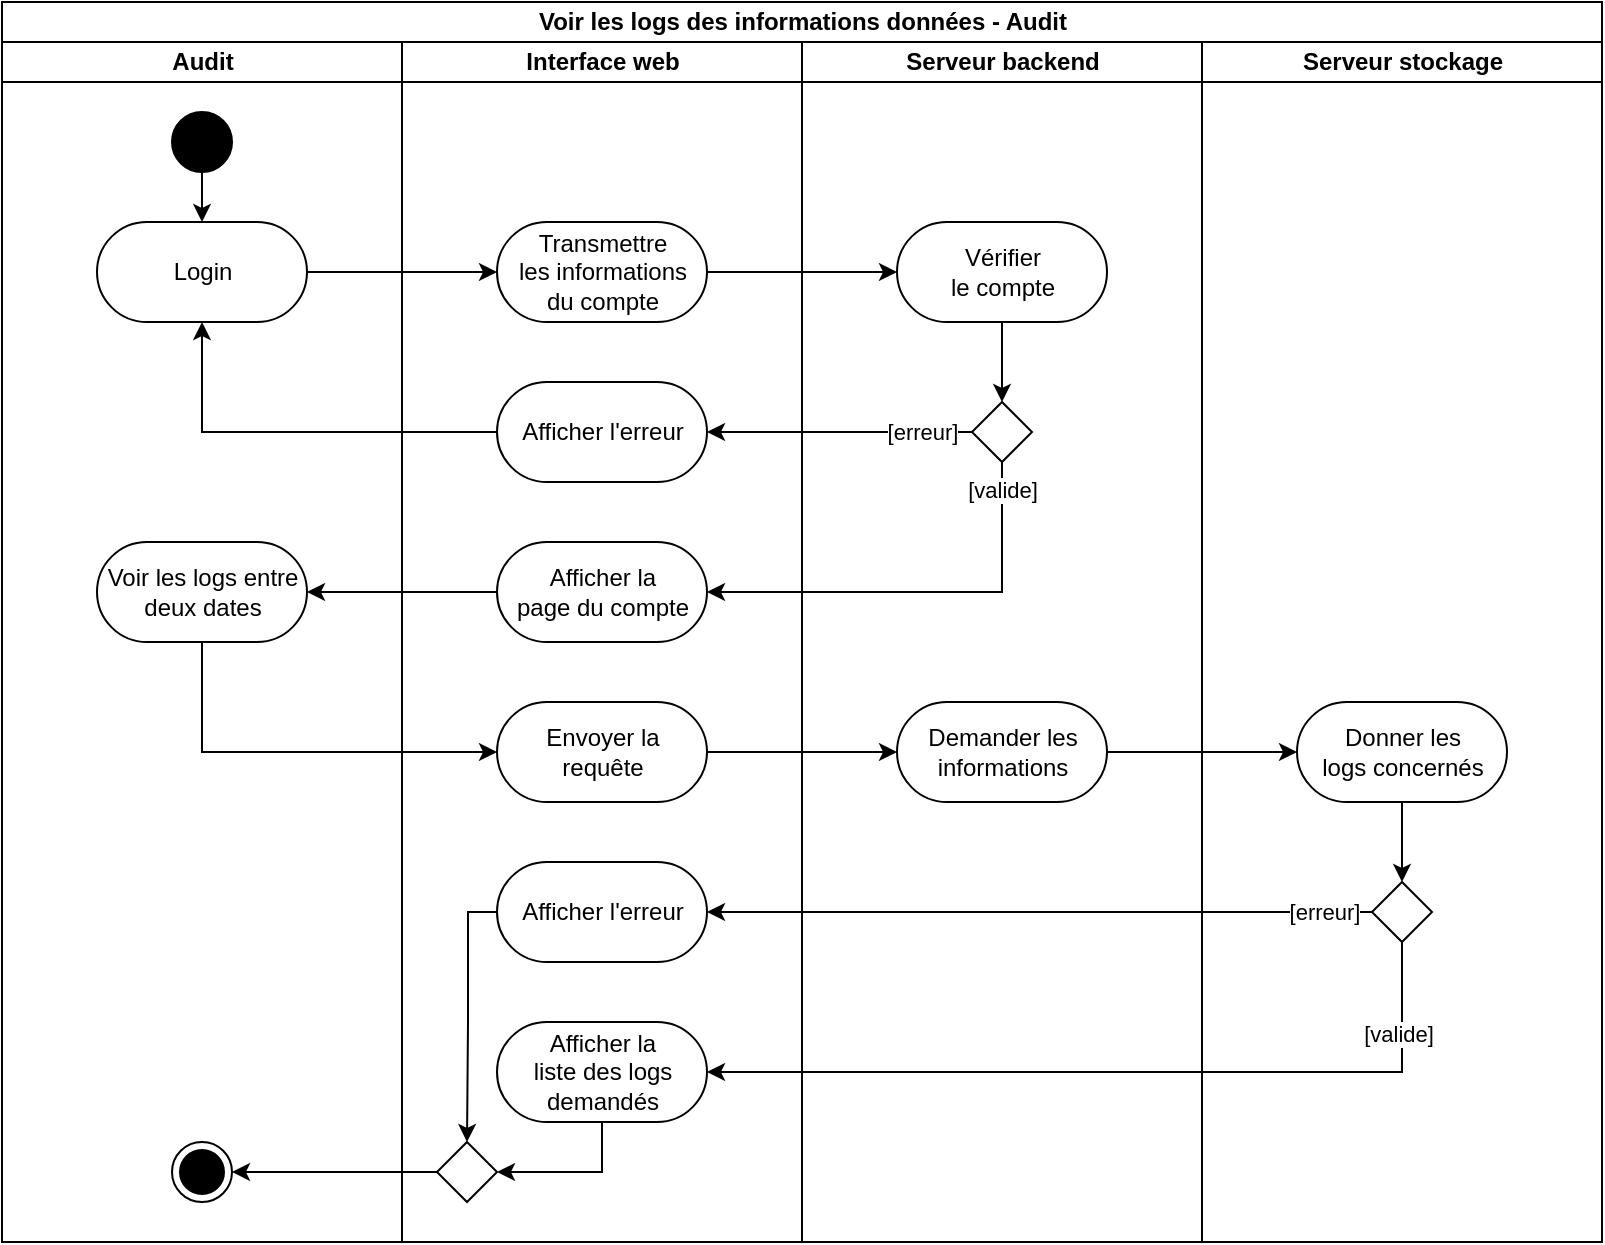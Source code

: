 <mxfile version="20.6.0" type="device"><diagram id="prtHgNgQTEPvFCAcTncT" name="Page-1"><mxGraphModel dx="193" dy="-58" grid="1" gridSize="10" guides="1" tooltips="1" connect="1" arrows="1" fold="1" page="1" pageScale="1" pageWidth="827" pageHeight="1169" math="0" shadow="0"><root><mxCell id="0"/><mxCell id="1" parent="0"/><mxCell id="2dwwMPBNpz7O7Alznm1B-199" value="Voir les logs des informations données - Audit" style="swimlane;html=1;childLayout=stackLayout;resizeParent=1;resizeParentMax=0;horizontal=1;startSize=20;horizontalStack=1;" parent="1" vertex="1"><mxGeometry x="841" y="1200" width="800" height="620" as="geometry"/></mxCell><mxCell id="2dwwMPBNpz7O7Alznm1B-200" value="Audit" style="swimlane;html=1;startSize=20;horizontal=1;" parent="2dwwMPBNpz7O7Alznm1B-199" vertex="1"><mxGeometry y="20" width="200" height="600" as="geometry"/></mxCell><mxCell id="2dwwMPBNpz7O7Alznm1B-201" style="edgeStyle=orthogonalEdgeStyle;rounded=0;orthogonalLoop=1;jettySize=auto;html=1;" parent="2dwwMPBNpz7O7Alznm1B-200" source="2dwwMPBNpz7O7Alznm1B-202" target="2dwwMPBNpz7O7Alznm1B-203" edge="1"><mxGeometry relative="1" as="geometry"/></mxCell><mxCell id="2dwwMPBNpz7O7Alznm1B-202" value="" style="ellipse;fillColor=strokeColor;" parent="2dwwMPBNpz7O7Alznm1B-200" vertex="1"><mxGeometry x="85" y="35" width="30" height="30" as="geometry"/></mxCell><mxCell id="2dwwMPBNpz7O7Alznm1B-203" value="Login" style="html=1;dashed=0;whitespace=wrap;shape=mxgraph.dfd.start" parent="2dwwMPBNpz7O7Alznm1B-200" vertex="1"><mxGeometry x="47.5" y="90" width="105" height="50" as="geometry"/></mxCell><mxCell id="2dwwMPBNpz7O7Alznm1B-204" value="" style="ellipse;html=1;shape=endState;fillColor=strokeColor;" parent="2dwwMPBNpz7O7Alznm1B-200" vertex="1"><mxGeometry x="85" y="550" width="30" height="30" as="geometry"/></mxCell><mxCell id="2dwwMPBNpz7O7Alznm1B-262" value="Voir les logs entre&lt;br&gt;deux dates" style="html=1;dashed=0;whitespace=wrap;shape=mxgraph.dfd.start" parent="2dwwMPBNpz7O7Alznm1B-200" vertex="1"><mxGeometry x="47.5" y="250" width="105" height="50" as="geometry"/></mxCell><mxCell id="2dwwMPBNpz7O7Alznm1B-205" value="&lt;div&gt;Interface web&lt;/div&gt;" style="swimlane;html=1;startSize=20;horizontal=1;" parent="2dwwMPBNpz7O7Alznm1B-199" vertex="1"><mxGeometry x="200" y="20" width="200" height="600" as="geometry"/></mxCell><mxCell id="2dwwMPBNpz7O7Alznm1B-206" value="Transmettre&lt;br&gt;les informations &lt;br&gt;&lt;div&gt;du compte&lt;/div&gt;" style="html=1;dashed=0;whitespace=wrap;shape=mxgraph.dfd.start" parent="2dwwMPBNpz7O7Alznm1B-205" vertex="1"><mxGeometry x="47.5" y="90" width="105" height="50" as="geometry"/></mxCell><mxCell id="2dwwMPBNpz7O7Alznm1B-208" value="Afficher l'erreur" style="html=1;dashed=0;whitespace=wrap;shape=mxgraph.dfd.start" parent="2dwwMPBNpz7O7Alznm1B-205" vertex="1"><mxGeometry x="47.5" y="170" width="105" height="50" as="geometry"/></mxCell><mxCell id="2dwwMPBNpz7O7Alznm1B-258" value="Afficher la&lt;br&gt;page du compte" style="html=1;dashed=0;whitespace=wrap;shape=mxgraph.dfd.start" parent="2dwwMPBNpz7O7Alznm1B-205" vertex="1"><mxGeometry x="47.5" y="250" width="105" height="50" as="geometry"/></mxCell><mxCell id="2dwwMPBNpz7O7Alznm1B-264" value="Envoyer la&lt;br&gt;requête" style="html=1;dashed=0;whitespace=wrap;shape=mxgraph.dfd.start" parent="2dwwMPBNpz7O7Alznm1B-205" vertex="1"><mxGeometry x="47.5" y="330" width="105" height="50" as="geometry"/></mxCell><mxCell id="2dwwMPBNpz7O7Alznm1B-281" style="edgeStyle=orthogonalEdgeStyle;rounded=0;orthogonalLoop=1;jettySize=auto;html=1;entryX=0.5;entryY=0;entryDx=0;entryDy=0;" parent="2dwwMPBNpz7O7Alznm1B-205" source="2dwwMPBNpz7O7Alznm1B-273" target="2dwwMPBNpz7O7Alznm1B-513" edge="1"><mxGeometry relative="1" as="geometry"><Array as="points"><mxPoint x="33" y="435"/><mxPoint x="33" y="490"/></Array><mxPoint x="20" y="520" as="targetPoint"/></mxGeometry></mxCell><mxCell id="2dwwMPBNpz7O7Alznm1B-273" value="Afficher l'erreur" style="html=1;dashed=0;whitespace=wrap;shape=mxgraph.dfd.start" parent="2dwwMPBNpz7O7Alznm1B-205" vertex="1"><mxGeometry x="47.5" y="410" width="105" height="50" as="geometry"/></mxCell><mxCell id="2dwwMPBNpz7O7Alznm1B-513" value="" style="rhombus;" parent="2dwwMPBNpz7O7Alznm1B-205" vertex="1"><mxGeometry x="17.5" y="550" width="30" height="30" as="geometry"/></mxCell><mxCell id="2dwwMPBNpz7O7Alznm1B-518" style="edgeStyle=orthogonalEdgeStyle;rounded=0;orthogonalLoop=1;jettySize=auto;html=1;entryX=1;entryY=0.5;entryDx=0;entryDy=0;" parent="2dwwMPBNpz7O7Alznm1B-205" source="2dwwMPBNpz7O7Alznm1B-516" target="2dwwMPBNpz7O7Alznm1B-513" edge="1"><mxGeometry relative="1" as="geometry"><Array as="points"><mxPoint x="100" y="565"/></Array></mxGeometry></mxCell><mxCell id="2dwwMPBNpz7O7Alznm1B-516" value="Afficher la &lt;br&gt;liste des logs&lt;br&gt;demandés" style="html=1;dashed=0;whitespace=wrap;shape=mxgraph.dfd.start" parent="2dwwMPBNpz7O7Alznm1B-205" vertex="1"><mxGeometry x="47.5" y="490" width="105" height="50" as="geometry"/></mxCell><mxCell id="2dwwMPBNpz7O7Alznm1B-220" value="&lt;div&gt;Serveur backend&lt;br&gt;&lt;/div&gt;" style="swimlane;html=1;startSize=20;horizontal=1;" parent="2dwwMPBNpz7O7Alznm1B-199" vertex="1"><mxGeometry x="400" y="20" width="200" height="600" as="geometry"/></mxCell><mxCell id="2dwwMPBNpz7O7Alznm1B-221" style="edgeStyle=orthogonalEdgeStyle;rounded=0;orthogonalLoop=1;jettySize=auto;html=1;entryX=0.5;entryY=0;entryDx=0;entryDy=0;" parent="2dwwMPBNpz7O7Alznm1B-220" source="2dwwMPBNpz7O7Alznm1B-222" target="2dwwMPBNpz7O7Alznm1B-225" edge="1"><mxGeometry relative="1" as="geometry"/></mxCell><mxCell id="2dwwMPBNpz7O7Alznm1B-222" value="Vérifier&lt;br&gt;le compte" style="html=1;dashed=0;whitespace=wrap;shape=mxgraph.dfd.start" parent="2dwwMPBNpz7O7Alznm1B-220" vertex="1"><mxGeometry x="47.5" y="90" width="105" height="50" as="geometry"/></mxCell><mxCell id="2dwwMPBNpz7O7Alznm1B-225" value="" style="rhombus;" parent="2dwwMPBNpz7O7Alznm1B-220" vertex="1"><mxGeometry x="85" y="180" width="30" height="30" as="geometry"/></mxCell><mxCell id="2dwwMPBNpz7O7Alznm1B-266" value="Demander les&lt;br&gt;informations" style="html=1;dashed=0;whitespace=wrap;shape=mxgraph.dfd.start" parent="2dwwMPBNpz7O7Alznm1B-220" vertex="1"><mxGeometry x="47.5" y="330" width="105" height="50" as="geometry"/></mxCell><mxCell id="2dwwMPBNpz7O7Alznm1B-230" style="edgeStyle=orthogonalEdgeStyle;rounded=0;orthogonalLoop=1;jettySize=auto;html=1;" parent="2dwwMPBNpz7O7Alznm1B-199" source="2dwwMPBNpz7O7Alznm1B-203" target="2dwwMPBNpz7O7Alznm1B-206" edge="1"><mxGeometry relative="1" as="geometry"/></mxCell><mxCell id="2dwwMPBNpz7O7Alznm1B-231" style="edgeStyle=orthogonalEdgeStyle;rounded=0;orthogonalLoop=1;jettySize=auto;html=1;entryX=0;entryY=0.5;entryDx=0;entryDy=0;entryPerimeter=0;" parent="2dwwMPBNpz7O7Alznm1B-199" source="2dwwMPBNpz7O7Alznm1B-206" target="2dwwMPBNpz7O7Alznm1B-222" edge="1"><mxGeometry relative="1" as="geometry"/></mxCell><mxCell id="2dwwMPBNpz7O7Alznm1B-232" value="Serveur stockage" style="swimlane;html=1;startSize=20;horizontal=1;" parent="2dwwMPBNpz7O7Alznm1B-199" vertex="1"><mxGeometry x="600" y="20" width="200" height="600" as="geometry"/></mxCell><mxCell id="2dwwMPBNpz7O7Alznm1B-271" style="edgeStyle=orthogonalEdgeStyle;rounded=0;orthogonalLoop=1;jettySize=auto;html=1;entryX=0.5;entryY=0;entryDx=0;entryDy=0;" parent="2dwwMPBNpz7O7Alznm1B-232" source="2dwwMPBNpz7O7Alznm1B-268" target="2dwwMPBNpz7O7Alznm1B-270" edge="1"><mxGeometry relative="1" as="geometry"/></mxCell><mxCell id="2dwwMPBNpz7O7Alznm1B-268" value="Donner les&lt;br&gt;logs concernés" style="html=1;dashed=0;whitespace=wrap;shape=mxgraph.dfd.start" parent="2dwwMPBNpz7O7Alznm1B-232" vertex="1"><mxGeometry x="47.5" y="330" width="105" height="50" as="geometry"/></mxCell><mxCell id="2dwwMPBNpz7O7Alznm1B-270" value="" style="rhombus;" parent="2dwwMPBNpz7O7Alznm1B-232" vertex="1"><mxGeometry x="85" y="420" width="30" height="30" as="geometry"/></mxCell><mxCell id="2dwwMPBNpz7O7Alznm1B-236" style="edgeStyle=orthogonalEdgeStyle;rounded=0;orthogonalLoop=1;jettySize=auto;html=1;entryX=1;entryY=0.5;entryDx=0;entryDy=0;entryPerimeter=0;" parent="2dwwMPBNpz7O7Alznm1B-199" source="2dwwMPBNpz7O7Alznm1B-225" target="2dwwMPBNpz7O7Alznm1B-208" edge="1"><mxGeometry relative="1" as="geometry"/></mxCell><mxCell id="2dwwMPBNpz7O7Alznm1B-237" value="[erreur]" style="edgeLabel;html=1;align=center;verticalAlign=middle;resizable=0;points=[];" parent="2dwwMPBNpz7O7Alznm1B-236" vertex="1" connectable="0"><mxGeometry x="-0.625" relative="1" as="geometry"><mxPoint as="offset"/></mxGeometry></mxCell><mxCell id="2dwwMPBNpz7O7Alznm1B-259" style="edgeStyle=orthogonalEdgeStyle;rounded=0;orthogonalLoop=1;jettySize=auto;html=1;entryX=1;entryY=0.5;entryDx=0;entryDy=0;entryPerimeter=0;" parent="2dwwMPBNpz7O7Alznm1B-199" source="2dwwMPBNpz7O7Alznm1B-225" target="2dwwMPBNpz7O7Alznm1B-258" edge="1"><mxGeometry relative="1" as="geometry"><Array as="points"><mxPoint x="500" y="295"/></Array></mxGeometry></mxCell><mxCell id="2dwwMPBNpz7O7Alznm1B-523" value="[valide]" style="edgeLabel;html=1;align=center;verticalAlign=middle;resizable=0;points=[];" parent="2dwwMPBNpz7O7Alznm1B-259" vertex="1" connectable="0"><mxGeometry x="-0.869" relative="1" as="geometry"><mxPoint as="offset"/></mxGeometry></mxCell><mxCell id="2dwwMPBNpz7O7Alznm1B-261" style="edgeStyle=orthogonalEdgeStyle;rounded=0;orthogonalLoop=1;jettySize=auto;html=1;entryX=0.5;entryY=0.5;entryDx=0;entryDy=25;entryPerimeter=0;" parent="2dwwMPBNpz7O7Alznm1B-199" source="2dwwMPBNpz7O7Alznm1B-208" target="2dwwMPBNpz7O7Alznm1B-203" edge="1"><mxGeometry relative="1" as="geometry"/></mxCell><mxCell id="2dwwMPBNpz7O7Alznm1B-263" style="edgeStyle=orthogonalEdgeStyle;rounded=0;orthogonalLoop=1;jettySize=auto;html=1;entryX=1;entryY=0.5;entryDx=0;entryDy=0;entryPerimeter=0;" parent="2dwwMPBNpz7O7Alznm1B-199" source="2dwwMPBNpz7O7Alznm1B-258" target="2dwwMPBNpz7O7Alznm1B-262" edge="1"><mxGeometry relative="1" as="geometry"/></mxCell><mxCell id="2dwwMPBNpz7O7Alznm1B-265" style="edgeStyle=orthogonalEdgeStyle;rounded=0;orthogonalLoop=1;jettySize=auto;html=1;entryX=0;entryY=0.5;entryDx=0;entryDy=0;entryPerimeter=0;" parent="2dwwMPBNpz7O7Alznm1B-199" source="2dwwMPBNpz7O7Alznm1B-262" target="2dwwMPBNpz7O7Alznm1B-264" edge="1"><mxGeometry relative="1" as="geometry"><Array as="points"><mxPoint x="100" y="375"/></Array></mxGeometry></mxCell><mxCell id="2dwwMPBNpz7O7Alznm1B-267" style="edgeStyle=orthogonalEdgeStyle;rounded=0;orthogonalLoop=1;jettySize=auto;html=1;entryX=0;entryY=0.5;entryDx=0;entryDy=0;entryPerimeter=0;" parent="2dwwMPBNpz7O7Alznm1B-199" source="2dwwMPBNpz7O7Alznm1B-264" target="2dwwMPBNpz7O7Alznm1B-266" edge="1"><mxGeometry relative="1" as="geometry"/></mxCell><mxCell id="2dwwMPBNpz7O7Alznm1B-269" style="edgeStyle=orthogonalEdgeStyle;rounded=0;orthogonalLoop=1;jettySize=auto;html=1;entryX=0;entryY=0.5;entryDx=0;entryDy=0;entryPerimeter=0;" parent="2dwwMPBNpz7O7Alznm1B-199" source="2dwwMPBNpz7O7Alznm1B-266" target="2dwwMPBNpz7O7Alznm1B-268" edge="1"><mxGeometry relative="1" as="geometry"/></mxCell><mxCell id="2dwwMPBNpz7O7Alznm1B-277" style="edgeStyle=orthogonalEdgeStyle;rounded=0;orthogonalLoop=1;jettySize=auto;html=1;entryX=1;entryY=0.5;entryDx=0;entryDy=0;entryPerimeter=0;" parent="2dwwMPBNpz7O7Alznm1B-199" source="2dwwMPBNpz7O7Alznm1B-270" target="2dwwMPBNpz7O7Alznm1B-273" edge="1"><mxGeometry relative="1" as="geometry"/></mxCell><mxCell id="2dwwMPBNpz7O7Alznm1B-285" value="[erreur]" style="edgeLabel;html=1;align=center;verticalAlign=middle;resizable=0;points=[];" parent="2dwwMPBNpz7O7Alznm1B-277" vertex="1" connectable="0"><mxGeometry x="-0.853" relative="1" as="geometry"><mxPoint as="offset"/></mxGeometry></mxCell><mxCell id="2dwwMPBNpz7O7Alznm1B-502" style="edgeStyle=orthogonalEdgeStyle;rounded=0;orthogonalLoop=1;jettySize=auto;html=1;entryX=1;entryY=0.5;entryDx=0;entryDy=0;entryPerimeter=0;" parent="2dwwMPBNpz7O7Alznm1B-199" source="2dwwMPBNpz7O7Alznm1B-270" target="2dwwMPBNpz7O7Alznm1B-516" edge="1"><mxGeometry relative="1" as="geometry"><Array as="points"><mxPoint x="700" y="535"/></Array><mxPoint x="552.5" y="535" as="targetPoint"/></mxGeometry></mxCell><mxCell id="2dwwMPBNpz7O7Alznm1B-520" value="[valide]" style="edgeLabel;html=1;align=center;verticalAlign=middle;resizable=0;points=[];" parent="2dwwMPBNpz7O7Alznm1B-502" vertex="1" connectable="0"><mxGeometry x="-0.776" y="-2" relative="1" as="geometry"><mxPoint as="offset"/></mxGeometry></mxCell><mxCell id="2dwwMPBNpz7O7Alznm1B-519" style="edgeStyle=orthogonalEdgeStyle;rounded=0;orthogonalLoop=1;jettySize=auto;html=1;entryX=1;entryY=0.5;entryDx=0;entryDy=0;" parent="2dwwMPBNpz7O7Alznm1B-199" source="2dwwMPBNpz7O7Alznm1B-513" target="2dwwMPBNpz7O7Alznm1B-204" edge="1"><mxGeometry relative="1" as="geometry"/></mxCell></root></mxGraphModel></diagram></mxfile>